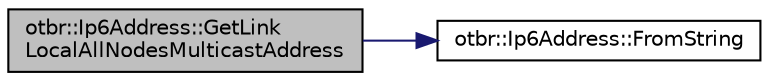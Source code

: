 digraph "otbr::Ip6Address::GetLinkLocalAllNodesMulticastAddress"
{
  edge [fontname="Helvetica",fontsize="10",labelfontname="Helvetica",labelfontsize="10"];
  node [fontname="Helvetica",fontsize="10",shape=record];
  rankdir="LR";
  Node24 [label="otbr::Ip6Address::GetLink\lLocalAllNodesMulticastAddress",height=0.2,width=0.4,color="black", fillcolor="grey75", style="filled", fontcolor="black"];
  Node24 -> Node25 [color="midnightblue",fontsize="10",style="solid",fontname="Helvetica"];
  Node25 [label="otbr::Ip6Address::FromString",height=0.2,width=0.4,color="black", fillcolor="white", style="filled",URL="$d2/dfe/classotbr_1_1Ip6Address.html#aea29483ec22a607a9fcd95cadc42cee7",tooltip="This function converts Ip6 addresses from text to Ip6Address. "];
}
